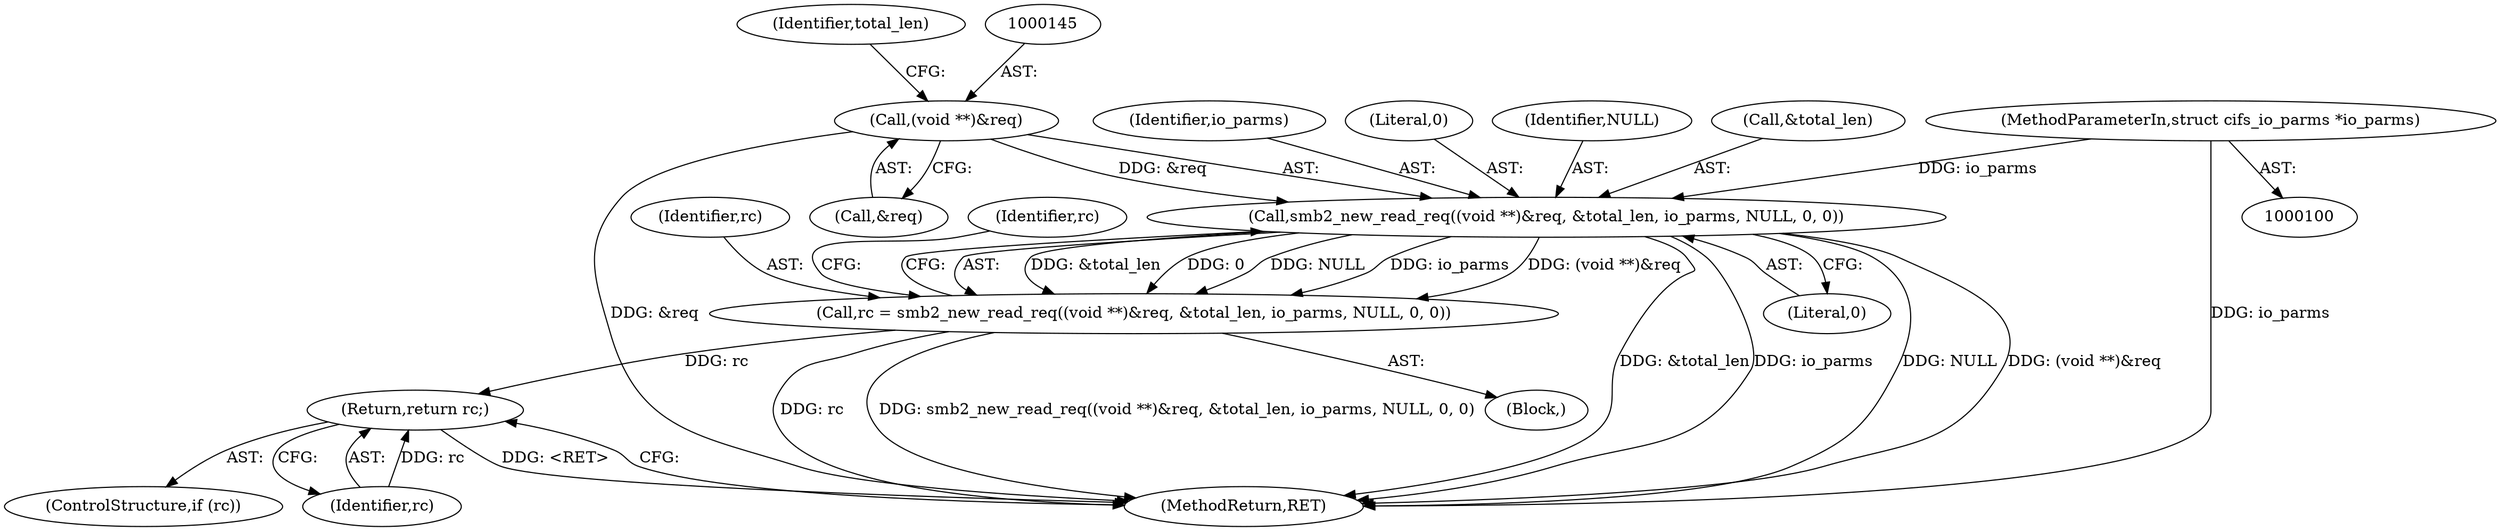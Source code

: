 digraph "0_linux_088aaf17aa79300cab14dbee2569c58cfafd7d6e@API" {
"1000143" [label="(Call,smb2_new_read_req((void **)&req, &total_len, io_parms, NULL, 0, 0))"];
"1000144" [label="(Call,(void **)&req)"];
"1000102" [label="(MethodParameterIn,struct cifs_io_parms *io_parms)"];
"1000141" [label="(Call,rc = smb2_new_read_req((void **)&req, &total_len, io_parms, NULL, 0, 0))"];
"1000156" [label="(Return,return rc;)"];
"1000150" [label="(Identifier,io_parms)"];
"1000143" [label="(Call,smb2_new_read_req((void **)&req, &total_len, io_parms, NULL, 0, 0))"];
"1000152" [label="(Literal,0)"];
"1000141" [label="(Call,rc = smb2_new_read_req((void **)&req, &total_len, io_parms, NULL, 0, 0))"];
"1000102" [label="(MethodParameterIn,struct cifs_io_parms *io_parms)"];
"1000151" [label="(Identifier,NULL)"];
"1000396" [label="(MethodReturn,RET)"];
"1000149" [label="(Identifier,total_len)"];
"1000153" [label="(Literal,0)"];
"1000146" [label="(Call,&req)"];
"1000142" [label="(Identifier,rc)"];
"1000154" [label="(ControlStructure,if (rc))"];
"1000148" [label="(Call,&total_len)"];
"1000157" [label="(Identifier,rc)"];
"1000156" [label="(Return,return rc;)"];
"1000106" [label="(Block,)"];
"1000155" [label="(Identifier,rc)"];
"1000144" [label="(Call,(void **)&req)"];
"1000143" -> "1000141"  [label="AST: "];
"1000143" -> "1000153"  [label="CFG: "];
"1000144" -> "1000143"  [label="AST: "];
"1000148" -> "1000143"  [label="AST: "];
"1000150" -> "1000143"  [label="AST: "];
"1000151" -> "1000143"  [label="AST: "];
"1000152" -> "1000143"  [label="AST: "];
"1000153" -> "1000143"  [label="AST: "];
"1000141" -> "1000143"  [label="CFG: "];
"1000143" -> "1000396"  [label="DDG: NULL"];
"1000143" -> "1000396"  [label="DDG: (void **)&req"];
"1000143" -> "1000396"  [label="DDG: &total_len"];
"1000143" -> "1000396"  [label="DDG: io_parms"];
"1000143" -> "1000141"  [label="DDG: &total_len"];
"1000143" -> "1000141"  [label="DDG: 0"];
"1000143" -> "1000141"  [label="DDG: NULL"];
"1000143" -> "1000141"  [label="DDG: io_parms"];
"1000143" -> "1000141"  [label="DDG: (void **)&req"];
"1000144" -> "1000143"  [label="DDG: &req"];
"1000102" -> "1000143"  [label="DDG: io_parms"];
"1000144" -> "1000146"  [label="CFG: "];
"1000145" -> "1000144"  [label="AST: "];
"1000146" -> "1000144"  [label="AST: "];
"1000149" -> "1000144"  [label="CFG: "];
"1000144" -> "1000396"  [label="DDG: &req"];
"1000102" -> "1000100"  [label="AST: "];
"1000102" -> "1000396"  [label="DDG: io_parms"];
"1000141" -> "1000106"  [label="AST: "];
"1000142" -> "1000141"  [label="AST: "];
"1000155" -> "1000141"  [label="CFG: "];
"1000141" -> "1000396"  [label="DDG: rc"];
"1000141" -> "1000396"  [label="DDG: smb2_new_read_req((void **)&req, &total_len, io_parms, NULL, 0, 0)"];
"1000141" -> "1000156"  [label="DDG: rc"];
"1000156" -> "1000154"  [label="AST: "];
"1000156" -> "1000157"  [label="CFG: "];
"1000157" -> "1000156"  [label="AST: "];
"1000396" -> "1000156"  [label="CFG: "];
"1000156" -> "1000396"  [label="DDG: <RET>"];
"1000157" -> "1000156"  [label="DDG: rc"];
}
